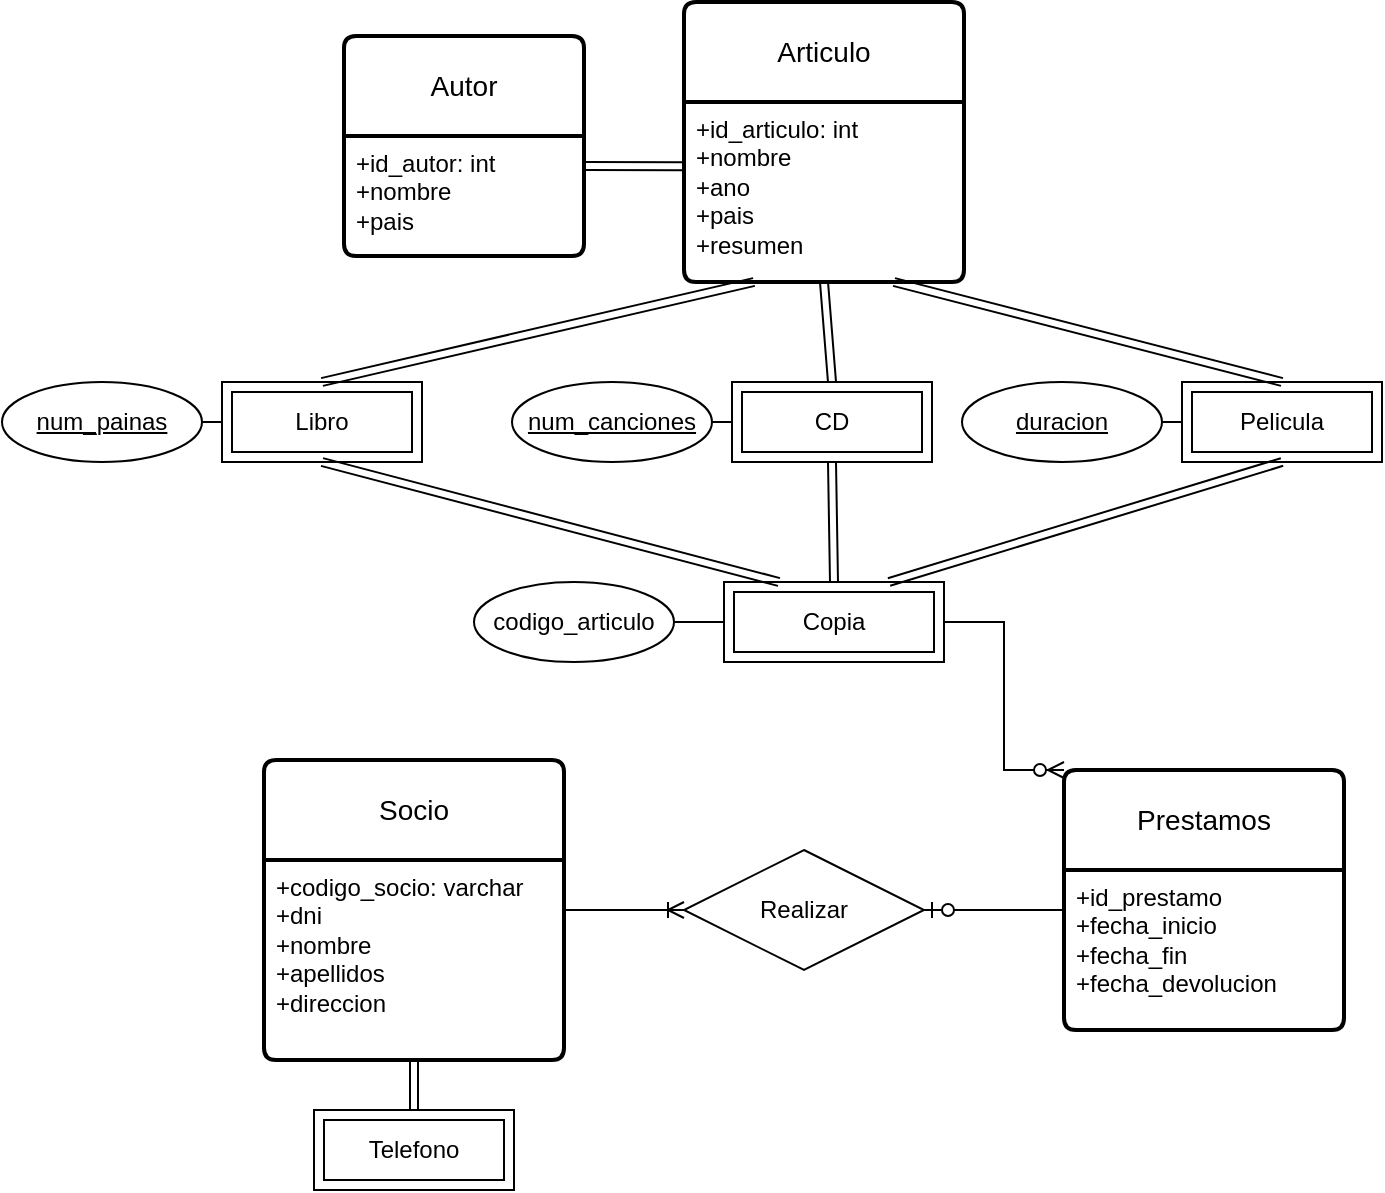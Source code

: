 <mxfile version="22.0.4" type="github">
  <diagram id="R2lEEEUBdFMjLlhIrx00" name="Page-1">
    <mxGraphModel dx="1290" dy="574" grid="1" gridSize="10" guides="1" tooltips="1" connect="1" arrows="1" fold="1" page="1" pageScale="1" pageWidth="850" pageHeight="1100" math="0" shadow="0" extFonts="Permanent Marker^https://fonts.googleapis.com/css?family=Permanent+Marker">
      <root>
        <mxCell id="0" />
        <mxCell id="1" parent="0" />
        <mxCell id="d5QlED9QIj9ZwtFVv4aS-1" value="Socio" style="swimlane;childLayout=stackLayout;horizontal=1;startSize=50;horizontalStack=0;rounded=1;fontSize=14;fontStyle=0;strokeWidth=2;resizeParent=0;resizeLast=1;shadow=0;dashed=0;align=center;arcSize=4;whiteSpace=wrap;html=1;" vertex="1" parent="1">
          <mxGeometry x="265" y="399" width="150" height="150" as="geometry" />
        </mxCell>
        <mxCell id="d5QlED9QIj9ZwtFVv4aS-2" value="+codigo_socio: varchar&lt;br&gt;+dni&lt;br&gt;+nombre&lt;br&gt;+apellidos&lt;br&gt;+direccion" style="align=left;strokeColor=none;fillColor=none;spacingLeft=4;fontSize=12;verticalAlign=top;resizable=0;rotatable=0;part=1;html=1;" vertex="1" parent="d5QlED9QIj9ZwtFVv4aS-1">
          <mxGeometry y="50" width="150" height="100" as="geometry" />
        </mxCell>
        <mxCell id="d5QlED9QIj9ZwtFVv4aS-11" value="Articulo" style="swimlane;childLayout=stackLayout;horizontal=1;startSize=50;horizontalStack=0;rounded=1;fontSize=14;fontStyle=0;strokeWidth=2;resizeParent=0;resizeLast=1;shadow=0;dashed=0;align=center;arcSize=4;whiteSpace=wrap;html=1;" vertex="1" parent="1">
          <mxGeometry x="475" y="20" width="140" height="140" as="geometry" />
        </mxCell>
        <mxCell id="d5QlED9QIj9ZwtFVv4aS-12" value="+id_articulo: int&lt;br&gt;+nombre&lt;br&gt;+ano&lt;br&gt;+pais&lt;br&gt;+resumen" style="align=left;strokeColor=none;fillColor=none;spacingLeft=4;fontSize=12;verticalAlign=top;resizable=0;rotatable=0;part=1;html=1;" vertex="1" parent="d5QlED9QIj9ZwtFVv4aS-11">
          <mxGeometry y="50" width="140" height="90" as="geometry" />
        </mxCell>
        <mxCell id="d5QlED9QIj9ZwtFVv4aS-13" value="Realizar" style="shape=rhombus;perimeter=rhombusPerimeter;whiteSpace=wrap;html=1;align=center;" vertex="1" parent="1">
          <mxGeometry x="475" y="444" width="120" height="60" as="geometry" />
        </mxCell>
        <mxCell id="d5QlED9QIj9ZwtFVv4aS-18" value="Telefono" style="shape=ext;margin=3;double=1;whiteSpace=wrap;html=1;align=center;" vertex="1" parent="1">
          <mxGeometry x="290" y="574" width="100" height="40" as="geometry" />
        </mxCell>
        <mxCell id="d5QlED9QIj9ZwtFVv4aS-20" value="" style="shape=link;html=1;rounded=0;exitX=0.5;exitY=0;exitDx=0;exitDy=0;entryX=0.5;entryY=1;entryDx=0;entryDy=0;" edge="1" parent="1" source="d5QlED9QIj9ZwtFVv4aS-18" target="d5QlED9QIj9ZwtFVv4aS-2">
          <mxGeometry width="100" relative="1" as="geometry">
            <mxPoint x="245" y="494" as="sourcePoint" />
            <mxPoint x="285" y="494" as="targetPoint" />
          </mxGeometry>
        </mxCell>
        <mxCell id="d5QlED9QIj9ZwtFVv4aS-21" value="Prestamos" style="swimlane;childLayout=stackLayout;horizontal=1;startSize=50;horizontalStack=0;rounded=1;fontSize=14;fontStyle=0;strokeWidth=2;resizeParent=0;resizeLast=1;shadow=0;dashed=0;align=center;arcSize=4;whiteSpace=wrap;html=1;" vertex="1" parent="1">
          <mxGeometry x="665" y="404" width="140" height="130" as="geometry" />
        </mxCell>
        <mxCell id="d5QlED9QIj9ZwtFVv4aS-22" value="+id_prestamo&lt;br&gt;+fecha_inicio&lt;br&gt;+fecha_fin&lt;br&gt;+fecha_devolucion" style="align=left;strokeColor=none;fillColor=none;spacingLeft=4;fontSize=12;verticalAlign=top;resizable=0;rotatable=0;part=1;html=1;" vertex="1" parent="d5QlED9QIj9ZwtFVv4aS-21">
          <mxGeometry y="50" width="140" height="80" as="geometry" />
        </mxCell>
        <mxCell id="d5QlED9QIj9ZwtFVv4aS-25" value="" style="edgeStyle=entityRelationEdgeStyle;fontSize=12;html=1;endArrow=ERoneToMany;rounded=0;exitX=1;exitY=0.25;exitDx=0;exitDy=0;" edge="1" parent="1" source="d5QlED9QIj9ZwtFVv4aS-2" target="d5QlED9QIj9ZwtFVv4aS-13">
          <mxGeometry width="100" height="100" relative="1" as="geometry">
            <mxPoint x="415" y="474" as="sourcePoint" />
            <mxPoint x="515" y="374" as="targetPoint" />
          </mxGeometry>
        </mxCell>
        <mxCell id="d5QlED9QIj9ZwtFVv4aS-26" value="" style="edgeStyle=entityRelationEdgeStyle;fontSize=12;html=1;endArrow=ERzeroToOne;endFill=1;rounded=0;entryX=1;entryY=0.5;entryDx=0;entryDy=0;exitX=0;exitY=0.25;exitDx=0;exitDy=0;" edge="1" parent="1" source="d5QlED9QIj9ZwtFVv4aS-22" target="d5QlED9QIj9ZwtFVv4aS-13">
          <mxGeometry width="100" height="100" relative="1" as="geometry">
            <mxPoint x="665" y="470" as="sourcePoint" />
            <mxPoint x="615" y="604" as="targetPoint" />
          </mxGeometry>
        </mxCell>
        <mxCell id="d5QlED9QIj9ZwtFVv4aS-29" value="" style="shape=link;html=1;rounded=0;exitX=1;exitY=0.25;exitDx=0;exitDy=0;entryX=-0.002;entryY=0.357;entryDx=0;entryDy=0;entryPerimeter=0;" edge="1" parent="1" source="d5QlED9QIj9ZwtFVv4aS-33" target="d5QlED9QIj9ZwtFVv4aS-12">
          <mxGeometry width="100" relative="1" as="geometry">
            <mxPoint x="405" y="60" as="sourcePoint" />
            <mxPoint x="465" y="60" as="targetPoint" />
          </mxGeometry>
        </mxCell>
        <mxCell id="d5QlED9QIj9ZwtFVv4aS-32" value="Autor" style="swimlane;childLayout=stackLayout;horizontal=1;startSize=50;horizontalStack=0;rounded=1;fontSize=14;fontStyle=0;strokeWidth=2;resizeParent=0;resizeLast=1;shadow=0;dashed=0;align=center;arcSize=4;whiteSpace=wrap;html=1;" vertex="1" parent="1">
          <mxGeometry x="305" y="37" width="120" height="110" as="geometry" />
        </mxCell>
        <mxCell id="d5QlED9QIj9ZwtFVv4aS-33" value="+id_autor: int&lt;br&gt;+nombre&lt;br&gt;+pais" style="align=left;strokeColor=none;fillColor=none;spacingLeft=4;fontSize=12;verticalAlign=top;resizable=0;rotatable=0;part=1;html=1;" vertex="1" parent="d5QlED9QIj9ZwtFVv4aS-32">
          <mxGeometry y="50" width="120" height="60" as="geometry" />
        </mxCell>
        <mxCell id="d5QlED9QIj9ZwtFVv4aS-38" value="Pelicula" style="shape=ext;margin=3;double=1;whiteSpace=wrap;html=1;align=center;" vertex="1" parent="1">
          <mxGeometry x="724" y="210" width="100" height="40" as="geometry" />
        </mxCell>
        <mxCell id="d5QlED9QIj9ZwtFVv4aS-39" value="CD" style="shape=ext;margin=3;double=1;whiteSpace=wrap;html=1;align=center;" vertex="1" parent="1">
          <mxGeometry x="499" y="210" width="100" height="40" as="geometry" />
        </mxCell>
        <mxCell id="d5QlED9QIj9ZwtFVv4aS-40" value="Libro" style="shape=ext;margin=3;double=1;whiteSpace=wrap;html=1;align=center;" vertex="1" parent="1">
          <mxGeometry x="244" y="210" width="100" height="40" as="geometry" />
        </mxCell>
        <mxCell id="d5QlED9QIj9ZwtFVv4aS-41" value="Copia" style="shape=ext;margin=3;double=1;whiteSpace=wrap;html=1;align=center;" vertex="1" parent="1">
          <mxGeometry x="495" y="310" width="110" height="40" as="geometry" />
        </mxCell>
        <mxCell id="d5QlED9QIj9ZwtFVv4aS-42" value="codigo_articulo" style="ellipse;whiteSpace=wrap;html=1;align=center;" vertex="1" parent="1">
          <mxGeometry x="370" y="310" width="100" height="40" as="geometry" />
        </mxCell>
        <mxCell id="d5QlED9QIj9ZwtFVv4aS-43" value="" style="endArrow=none;html=1;rounded=0;exitX=0;exitY=0.5;exitDx=0;exitDy=0;entryX=1;entryY=0.5;entryDx=0;entryDy=0;" edge="1" parent="1" source="d5QlED9QIj9ZwtFVv4aS-41" target="d5QlED9QIj9ZwtFVv4aS-42">
          <mxGeometry width="50" height="50" relative="1" as="geometry">
            <mxPoint x="300" y="360" as="sourcePoint" />
            <mxPoint x="460" y="300" as="targetPoint" />
          </mxGeometry>
        </mxCell>
        <mxCell id="d5QlED9QIj9ZwtFVv4aS-44" value="num_painas" style="ellipse;whiteSpace=wrap;html=1;align=center;fontStyle=4;" vertex="1" parent="1">
          <mxGeometry x="134" y="210" width="100" height="40" as="geometry" />
        </mxCell>
        <mxCell id="d5QlED9QIj9ZwtFVv4aS-45" value="num_canciones" style="ellipse;whiteSpace=wrap;html=1;align=center;fontStyle=4;" vertex="1" parent="1">
          <mxGeometry x="389" y="210" width="100" height="40" as="geometry" />
        </mxCell>
        <mxCell id="d5QlED9QIj9ZwtFVv4aS-46" value="duracion" style="ellipse;whiteSpace=wrap;html=1;align=center;fontStyle=4;" vertex="1" parent="1">
          <mxGeometry x="614" y="210" width="100" height="40" as="geometry" />
        </mxCell>
        <mxCell id="d5QlED9QIj9ZwtFVv4aS-47" value="" style="endArrow=none;html=1;rounded=0;exitX=1;exitY=0.5;exitDx=0;exitDy=0;entryX=0;entryY=0.5;entryDx=0;entryDy=0;" edge="1" parent="1" source="d5QlED9QIj9ZwtFVv4aS-44" target="d5QlED9QIj9ZwtFVv4aS-40">
          <mxGeometry width="50" height="50" relative="1" as="geometry">
            <mxPoint x="384" y="370" as="sourcePoint" />
            <mxPoint x="434" y="320" as="targetPoint" />
          </mxGeometry>
        </mxCell>
        <mxCell id="d5QlED9QIj9ZwtFVv4aS-48" value="" style="endArrow=none;html=1;rounded=0;exitX=1;exitY=0.5;exitDx=0;exitDy=0;entryX=0;entryY=0.5;entryDx=0;entryDy=0;" edge="1" parent="1" source="d5QlED9QIj9ZwtFVv4aS-45" target="d5QlED9QIj9ZwtFVv4aS-39">
          <mxGeometry width="50" height="50" relative="1" as="geometry">
            <mxPoint x="244" y="240" as="sourcePoint" />
            <mxPoint x="254" y="240" as="targetPoint" />
          </mxGeometry>
        </mxCell>
        <mxCell id="d5QlED9QIj9ZwtFVv4aS-49" value="" style="endArrow=none;html=1;rounded=0;exitX=1;exitY=0.5;exitDx=0;exitDy=0;entryX=0;entryY=0.5;entryDx=0;entryDy=0;" edge="1" parent="1" source="d5QlED9QIj9ZwtFVv4aS-46" target="d5QlED9QIj9ZwtFVv4aS-38">
          <mxGeometry width="50" height="50" relative="1" as="geometry">
            <mxPoint x="254" y="250" as="sourcePoint" />
            <mxPoint x="264" y="250" as="targetPoint" />
          </mxGeometry>
        </mxCell>
        <mxCell id="d5QlED9QIj9ZwtFVv4aS-52" value="" style="shape=link;html=1;rounded=0;entryX=0.25;entryY=1;entryDx=0;entryDy=0;exitX=0.5;exitY=0;exitDx=0;exitDy=0;" edge="1" parent="1" source="d5QlED9QIj9ZwtFVv4aS-40" target="d5QlED9QIj9ZwtFVv4aS-12">
          <mxGeometry width="100" relative="1" as="geometry">
            <mxPoint x="360" y="180" as="sourcePoint" />
            <mxPoint x="460" y="180" as="targetPoint" />
          </mxGeometry>
        </mxCell>
        <mxCell id="d5QlED9QIj9ZwtFVv4aS-53" value="" style="shape=link;html=1;rounded=0;entryX=0.5;entryY=1;entryDx=0;entryDy=0;exitX=0.5;exitY=0;exitDx=0;exitDy=0;" edge="1" parent="1" source="d5QlED9QIj9ZwtFVv4aS-39" target="d5QlED9QIj9ZwtFVv4aS-12">
          <mxGeometry width="100" relative="1" as="geometry">
            <mxPoint x="320" y="220" as="sourcePoint" />
            <mxPoint x="520" y="170" as="targetPoint" />
          </mxGeometry>
        </mxCell>
        <mxCell id="d5QlED9QIj9ZwtFVv4aS-54" value="" style="shape=link;html=1;rounded=0;entryX=0.75;entryY=1;entryDx=0;entryDy=0;exitX=0.5;exitY=0;exitDx=0;exitDy=0;" edge="1" parent="1" source="d5QlED9QIj9ZwtFVv4aS-38" target="d5QlED9QIj9ZwtFVv4aS-12">
          <mxGeometry width="100" relative="1" as="geometry">
            <mxPoint x="330" y="230" as="sourcePoint" />
            <mxPoint x="530" y="180" as="targetPoint" />
          </mxGeometry>
        </mxCell>
        <mxCell id="d5QlED9QIj9ZwtFVv4aS-55" value="" style="shape=link;html=1;rounded=0;entryX=0.25;entryY=0;entryDx=0;entryDy=0;exitX=0.5;exitY=1;exitDx=0;exitDy=0;" edge="1" parent="1" source="d5QlED9QIj9ZwtFVv4aS-40" target="d5QlED9QIj9ZwtFVv4aS-41">
          <mxGeometry width="100" relative="1" as="geometry">
            <mxPoint x="305" y="310" as="sourcePoint" />
            <mxPoint x="521" y="260" as="targetPoint" />
          </mxGeometry>
        </mxCell>
        <mxCell id="d5QlED9QIj9ZwtFVv4aS-56" value="" style="shape=link;html=1;rounded=0;entryX=0.5;entryY=1;entryDx=0;entryDy=0;exitX=0.5;exitY=0;exitDx=0;exitDy=0;" edge="1" parent="1" source="d5QlED9QIj9ZwtFVv4aS-41" target="d5QlED9QIj9ZwtFVv4aS-39">
          <mxGeometry width="100" relative="1" as="geometry">
            <mxPoint x="560" y="310" as="sourcePoint" />
            <mxPoint x="556" y="260" as="targetPoint" />
          </mxGeometry>
        </mxCell>
        <mxCell id="d5QlED9QIj9ZwtFVv4aS-57" value="" style="shape=link;html=1;rounded=0;entryX=0.75;entryY=0;entryDx=0;entryDy=0;exitX=0.5;exitY=1;exitDx=0;exitDy=0;" edge="1" parent="1" source="d5QlED9QIj9ZwtFVv4aS-38" target="d5QlED9QIj9ZwtFVv4aS-41">
          <mxGeometry width="100" relative="1" as="geometry">
            <mxPoint x="785" y="310" as="sourcePoint" />
            <mxPoint x="591" y="260" as="targetPoint" />
          </mxGeometry>
        </mxCell>
        <mxCell id="d5QlED9QIj9ZwtFVv4aS-59" value="" style="edgeStyle=entityRelationEdgeStyle;fontSize=12;html=1;endArrow=ERzeroToMany;endFill=1;rounded=0;entryX=0;entryY=0;entryDx=0;entryDy=0;exitX=1;exitY=0.5;exitDx=0;exitDy=0;" edge="1" parent="1" source="d5QlED9QIj9ZwtFVv4aS-41" target="d5QlED9QIj9ZwtFVv4aS-21">
          <mxGeometry width="100" height="100" relative="1" as="geometry">
            <mxPoint x="666.5" y="340" as="sourcePoint" />
            <mxPoint x="661.5" y="404" as="targetPoint" />
            <Array as="points">
              <mxPoint x="656.5" y="390" />
              <mxPoint x="706.5" y="360" />
              <mxPoint x="716.5" y="350" />
              <mxPoint x="656.5" y="360" />
              <mxPoint x="626.5" y="390" />
              <mxPoint x="716.5" y="372" />
              <mxPoint x="726.5" y="372" />
              <mxPoint x="646.5" y="380" />
            </Array>
          </mxGeometry>
        </mxCell>
      </root>
    </mxGraphModel>
  </diagram>
</mxfile>
